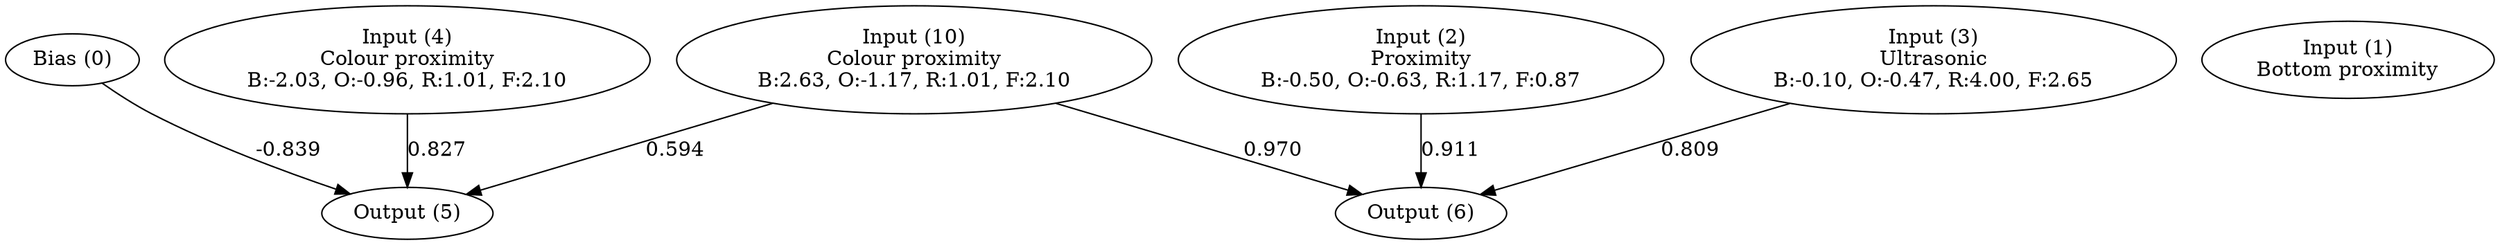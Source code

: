 digraph G {
  0 [ label="Bias (0)" ];
  1 [ label="Input (1)\nBottom proximity" ];
  2 [ label="Input (2)\nProximity\nB:-0.50, O:-0.63, R:1.17, F:0.87" ];
  3 [ label="Input (3)\nUltrasonic\nB:-0.10, O:-0.47, R:4.00, F:2.65" ];
  4 [ label="Input (4)\nColour proximity\nB:-2.03, O:-0.96, R:1.01, F:2.10" ];
  10 [ label="Input (10)\nColour proximity\nB:2.63, O:-1.17, R:1.01, F:2.10" ];
  5 [ label="Output (5)" ];
  6 [ label="Output (6)" ];
  { rank=same 0 1 2 3 4 10 }
  { rank=same 5 6 }
  0 -> 5 [ label="-0.839" ];
  2 -> 6 [ label="0.911" ];
  3 -> 6 [ label="0.809" ];
  4 -> 5 [ label="0.827" ];
  10 -> 5 [ label="0.594" ];
  10 -> 6 [ label="0.970" ];
}
